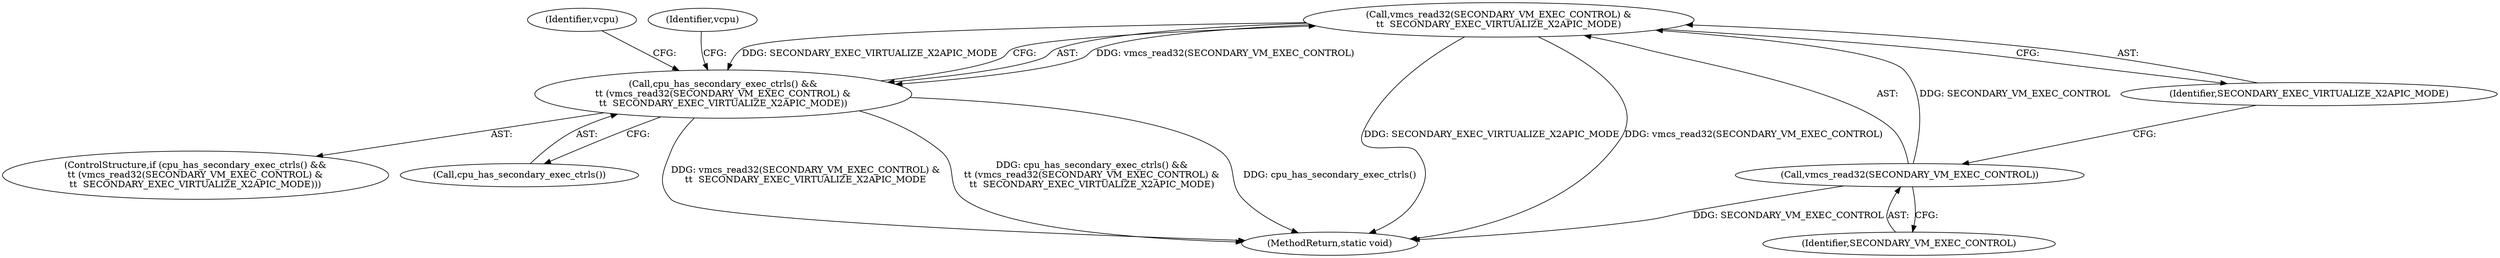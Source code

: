 digraph "0_linux_3ce424e45411cf5a13105e0386b6ecf6eeb4f66f_1@API" {
"1000114" [label="(Call,vmcs_read32(SECONDARY_VM_EXEC_CONTROL) &\n\t\t  SECONDARY_EXEC_VIRTUALIZE_X2APIC_MODE)"];
"1000115" [label="(Call,vmcs_read32(SECONDARY_VM_EXEC_CONTROL))"];
"1000112" [label="(Call,cpu_has_secondary_exec_ctrls() &&\n\t\t (vmcs_read32(SECONDARY_VM_EXEC_CONTROL) &\n\t\t  SECONDARY_EXEC_VIRTUALIZE_X2APIC_MODE))"];
"1000116" [label="(Identifier,SECONDARY_VM_EXEC_CONTROL)"];
"1000115" [label="(Call,vmcs_read32(SECONDARY_VM_EXEC_CONTROL))"];
"1000112" [label="(Call,cpu_has_secondary_exec_ctrls() &&\n\t\t (vmcs_read32(SECONDARY_VM_EXEC_CONTROL) &\n\t\t  SECONDARY_EXEC_VIRTUALIZE_X2APIC_MODE))"];
"1000111" [label="(ControlStructure,if (cpu_has_secondary_exec_ctrls() &&\n\t\t (vmcs_read32(SECONDARY_VM_EXEC_CONTROL) &\n\t\t  SECONDARY_EXEC_VIRTUALIZE_X2APIC_MODE)))"];
"1000117" [label="(Identifier,SECONDARY_EXEC_VIRTUALIZE_X2APIC_MODE)"];
"1000133" [label="(Identifier,vcpu)"];
"1000113" [label="(Call,cpu_has_secondary_exec_ctrls())"];
"1000145" [label="(MethodReturn,static void)"];
"1000121" [label="(Identifier,vcpu)"];
"1000114" [label="(Call,vmcs_read32(SECONDARY_VM_EXEC_CONTROL) &\n\t\t  SECONDARY_EXEC_VIRTUALIZE_X2APIC_MODE)"];
"1000114" -> "1000112"  [label="AST: "];
"1000114" -> "1000117"  [label="CFG: "];
"1000115" -> "1000114"  [label="AST: "];
"1000117" -> "1000114"  [label="AST: "];
"1000112" -> "1000114"  [label="CFG: "];
"1000114" -> "1000145"  [label="DDG: SECONDARY_EXEC_VIRTUALIZE_X2APIC_MODE"];
"1000114" -> "1000145"  [label="DDG: vmcs_read32(SECONDARY_VM_EXEC_CONTROL)"];
"1000114" -> "1000112"  [label="DDG: vmcs_read32(SECONDARY_VM_EXEC_CONTROL)"];
"1000114" -> "1000112"  [label="DDG: SECONDARY_EXEC_VIRTUALIZE_X2APIC_MODE"];
"1000115" -> "1000114"  [label="DDG: SECONDARY_VM_EXEC_CONTROL"];
"1000115" -> "1000116"  [label="CFG: "];
"1000116" -> "1000115"  [label="AST: "];
"1000117" -> "1000115"  [label="CFG: "];
"1000115" -> "1000145"  [label="DDG: SECONDARY_VM_EXEC_CONTROL"];
"1000112" -> "1000111"  [label="AST: "];
"1000112" -> "1000113"  [label="CFG: "];
"1000113" -> "1000112"  [label="AST: "];
"1000121" -> "1000112"  [label="CFG: "];
"1000133" -> "1000112"  [label="CFG: "];
"1000112" -> "1000145"  [label="DDG: vmcs_read32(SECONDARY_VM_EXEC_CONTROL) &\n\t\t  SECONDARY_EXEC_VIRTUALIZE_X2APIC_MODE"];
"1000112" -> "1000145"  [label="DDG: cpu_has_secondary_exec_ctrls() &&\n\t\t (vmcs_read32(SECONDARY_VM_EXEC_CONTROL) &\n\t\t  SECONDARY_EXEC_VIRTUALIZE_X2APIC_MODE)"];
"1000112" -> "1000145"  [label="DDG: cpu_has_secondary_exec_ctrls()"];
}
